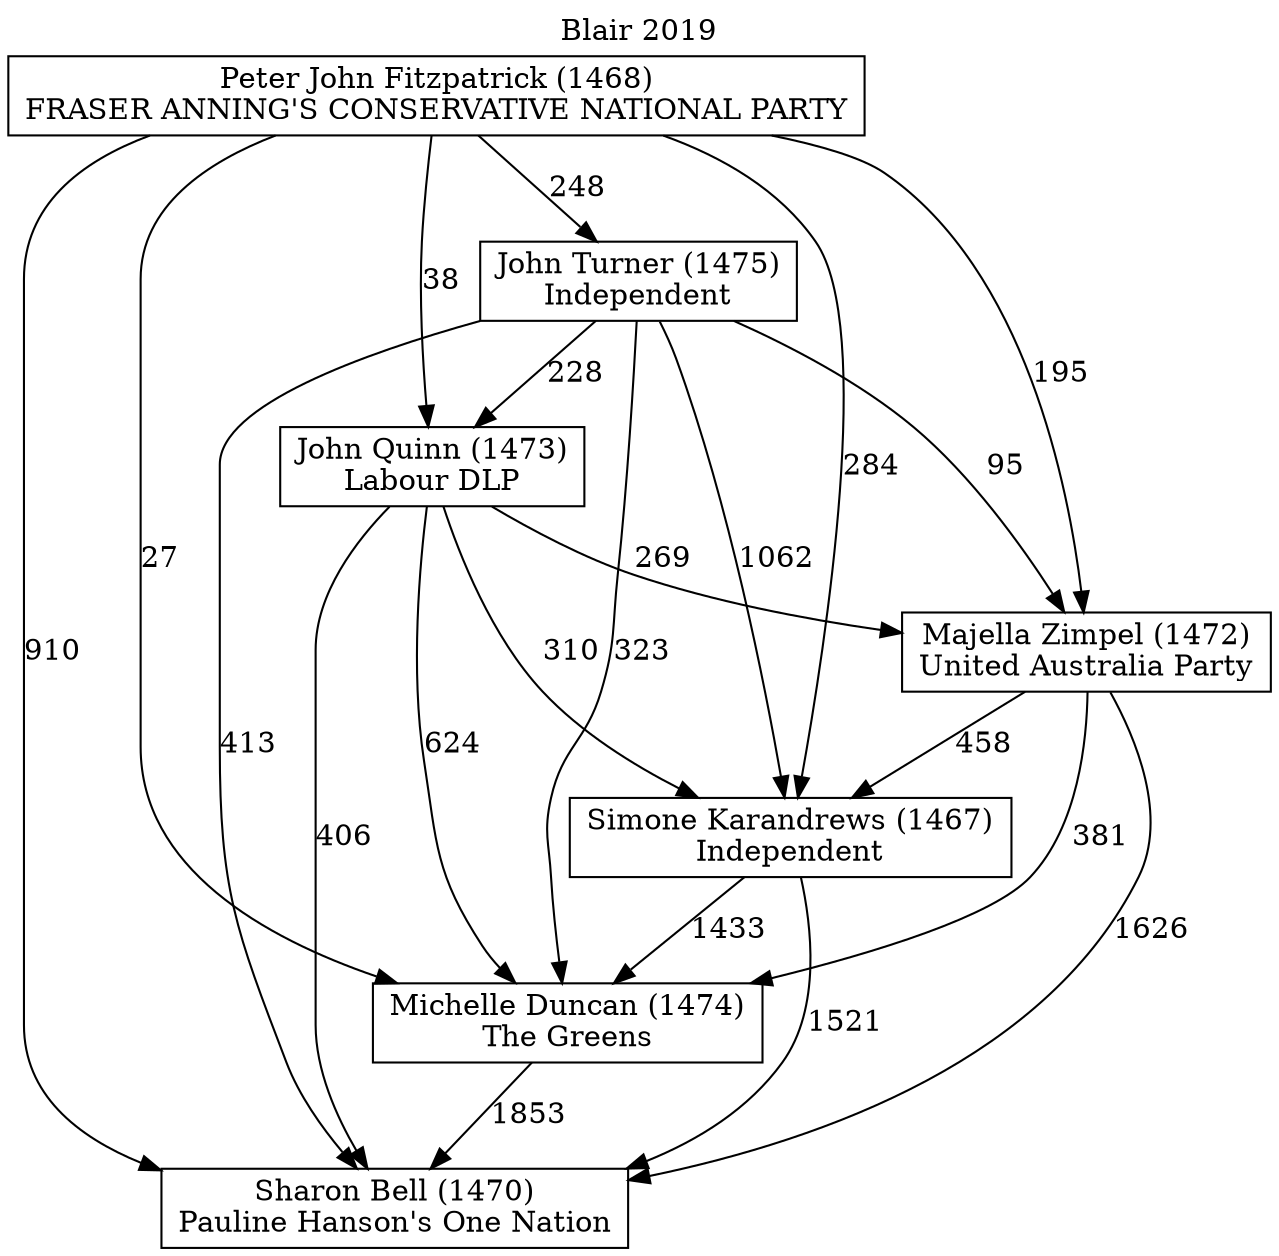 // House preference flow
digraph "Sharon Bell (1470)_Blair_2019" {
	graph [label="Blair 2019" labelloc=t mclimit=10]
	node [shape=box]
	"Sharon Bell (1470)" [label="Sharon Bell (1470)
Pauline Hanson's One Nation"]
	"Michelle Duncan (1474)" [label="Michelle Duncan (1474)
The Greens"]
	"Simone Karandrews (1467)" [label="Simone Karandrews (1467)
Independent"]
	"Majella Zimpel (1472)" [label="Majella Zimpel (1472)
United Australia Party"]
	"John Quinn (1473)" [label="John Quinn (1473)
Labour DLP"]
	"John Turner (1475)" [label="John Turner (1475)
Independent"]
	"Peter John Fitzpatrick (1468)" [label="Peter John Fitzpatrick (1468)
FRASER ANNING'S CONSERVATIVE NATIONAL PARTY"]
	"Michelle Duncan (1474)" -> "Sharon Bell (1470)" [label=1853]
	"Simone Karandrews (1467)" -> "Michelle Duncan (1474)" [label=1433]
	"Majella Zimpel (1472)" -> "Simone Karandrews (1467)" [label=458]
	"John Quinn (1473)" -> "Majella Zimpel (1472)" [label=269]
	"John Turner (1475)" -> "John Quinn (1473)" [label=228]
	"Peter John Fitzpatrick (1468)" -> "John Turner (1475)" [label=248]
	"Simone Karandrews (1467)" -> "Sharon Bell (1470)" [label=1521]
	"Majella Zimpel (1472)" -> "Sharon Bell (1470)" [label=1626]
	"John Quinn (1473)" -> "Sharon Bell (1470)" [label=406]
	"John Turner (1475)" -> "Sharon Bell (1470)" [label=413]
	"Peter John Fitzpatrick (1468)" -> "Sharon Bell (1470)" [label=910]
	"Peter John Fitzpatrick (1468)" -> "John Quinn (1473)" [label=38]
	"John Turner (1475)" -> "Majella Zimpel (1472)" [label=95]
	"Peter John Fitzpatrick (1468)" -> "Majella Zimpel (1472)" [label=195]
	"John Quinn (1473)" -> "Simone Karandrews (1467)" [label=310]
	"John Turner (1475)" -> "Simone Karandrews (1467)" [label=1062]
	"Peter John Fitzpatrick (1468)" -> "Simone Karandrews (1467)" [label=284]
	"Majella Zimpel (1472)" -> "Michelle Duncan (1474)" [label=381]
	"John Quinn (1473)" -> "Michelle Duncan (1474)" [label=624]
	"John Turner (1475)" -> "Michelle Duncan (1474)" [label=323]
	"Peter John Fitzpatrick (1468)" -> "Michelle Duncan (1474)" [label=27]
}
